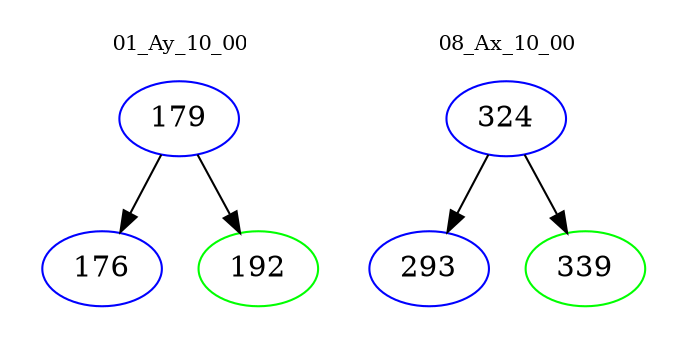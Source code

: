 digraph{
subgraph cluster_0 {
color = white
label = "01_Ay_10_00";
fontsize=10;
T0_179 [label="179", color="blue"]
T0_179 -> T0_176 [color="black"]
T0_176 [label="176", color="blue"]
T0_179 -> T0_192 [color="black"]
T0_192 [label="192", color="green"]
}
subgraph cluster_1 {
color = white
label = "08_Ax_10_00";
fontsize=10;
T1_324 [label="324", color="blue"]
T1_324 -> T1_293 [color="black"]
T1_293 [label="293", color="blue"]
T1_324 -> T1_339 [color="black"]
T1_339 [label="339", color="green"]
}
}
